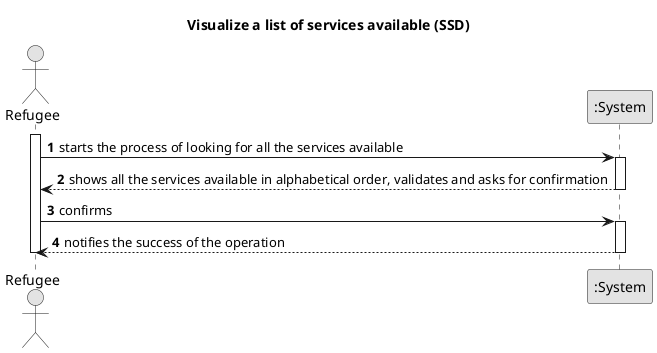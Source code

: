 @startuml
'https://plantuml.com/sequence-diagram

skinparam monochrome true
skinparam packageStyle rectangle
skinparam shadowing false

title Visualize a list of services available (SSD)

autonumber

actor Refugee
participant ":System" as System

activate Refugee
    Refugee -> System : starts the process of looking for all the services available
    activate System
        System --> Refugee : shows all the services available in alphabetical order, validates and asks for confirmation
    deactivate System

    Refugee -> System : confirms
    activate System
        System --> Refugee : notifies the success of the operation
    deactivate System
deactivate Refugee
@enduml